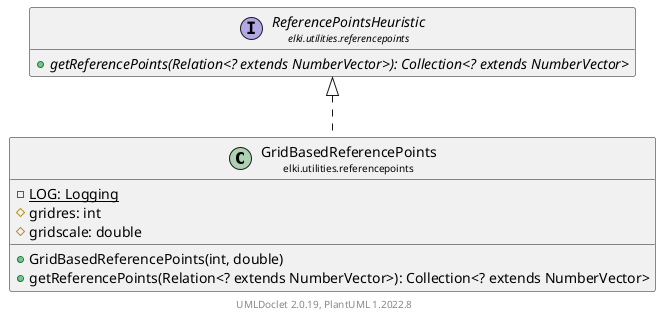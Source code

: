 @startuml
    remove .*\.(Instance|Par|Parameterizer|Factory)$
    set namespaceSeparator none
    hide empty fields
    hide empty methods

    class "<size:14>GridBasedReferencePoints\n<size:10>elki.utilities.referencepoints" as elki.utilities.referencepoints.GridBasedReferencePoints [[GridBasedReferencePoints.html]] {
        {static} -LOG: Logging
        #gridres: int
        #gridscale: double
        +GridBasedReferencePoints(int, double)
        +getReferencePoints(Relation<? extends NumberVector>): Collection<? extends NumberVector>
    }

    interface "<size:14>ReferencePointsHeuristic\n<size:10>elki.utilities.referencepoints" as elki.utilities.referencepoints.ReferencePointsHeuristic [[ReferencePointsHeuristic.html]] {
        {abstract} +getReferencePoints(Relation<? extends NumberVector>): Collection<? extends NumberVector>
    }
    class "<size:14>GridBasedReferencePoints.Par\n<size:10>elki.utilities.referencepoints" as elki.utilities.referencepoints.GridBasedReferencePoints.Par [[GridBasedReferencePoints.Par.html]]

    elki.utilities.referencepoints.ReferencePointsHeuristic <|.. elki.utilities.referencepoints.GridBasedReferencePoints
    elki.utilities.referencepoints.GridBasedReferencePoints +-- elki.utilities.referencepoints.GridBasedReferencePoints.Par

    center footer UMLDoclet 2.0.19, PlantUML 1.2022.8
@enduml
